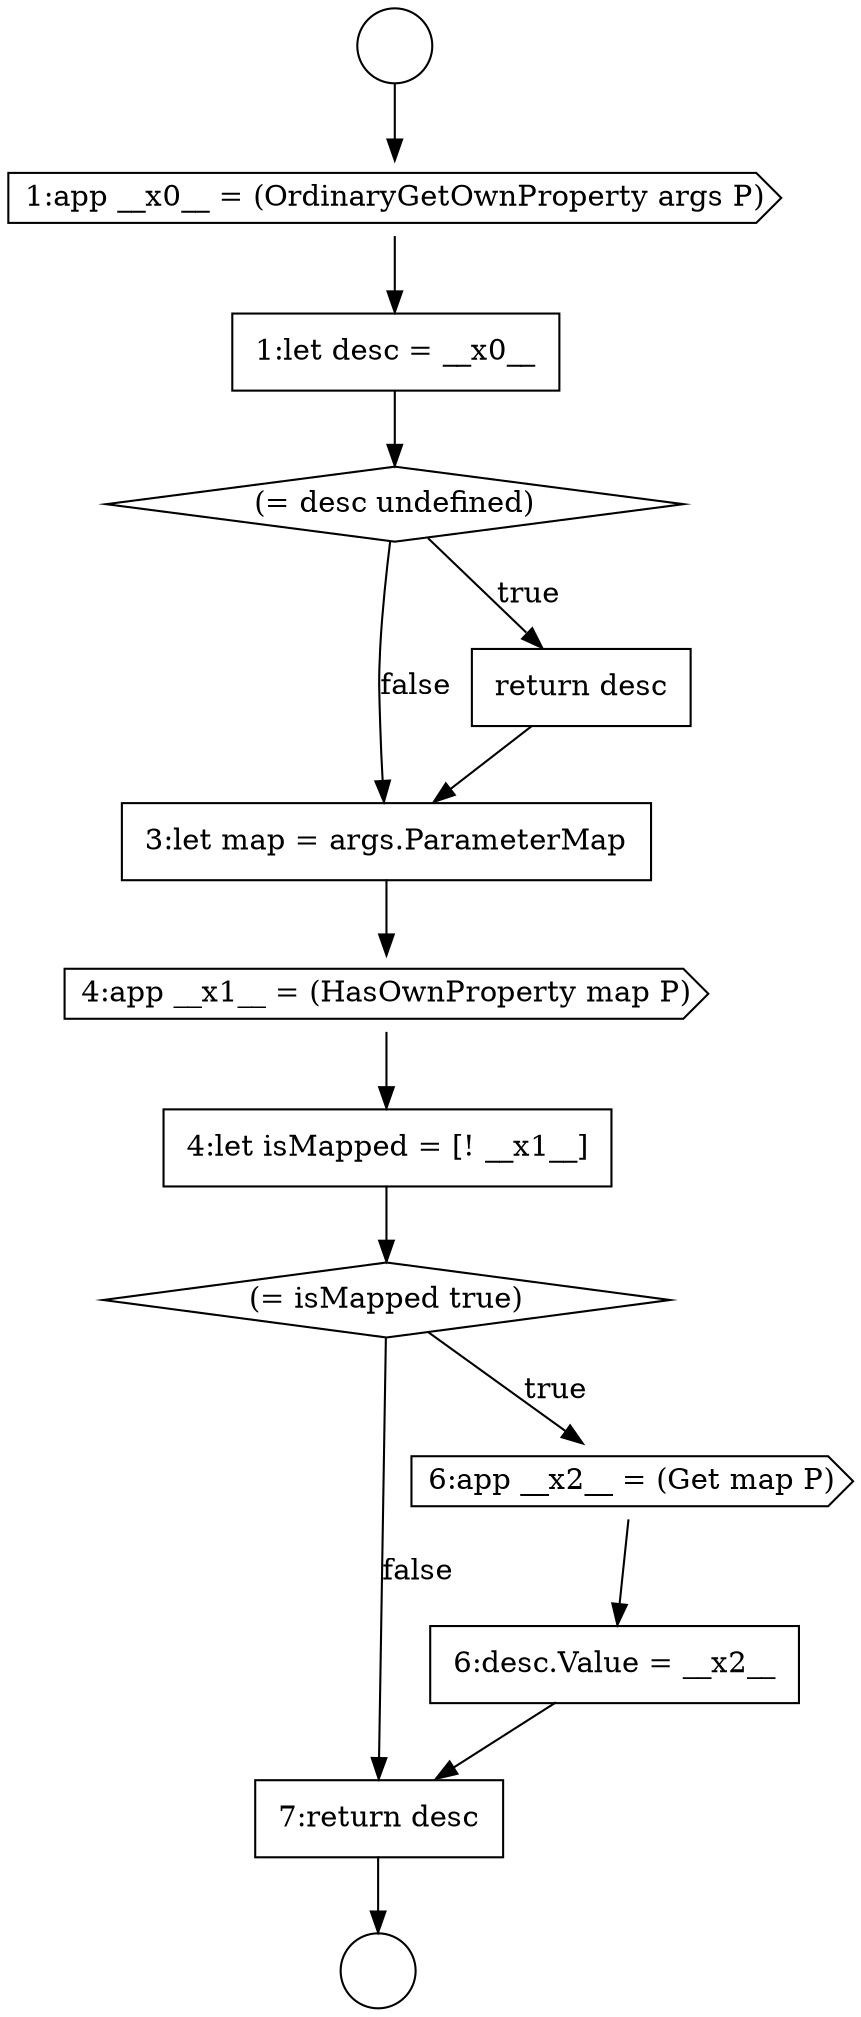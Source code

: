 digraph {
  node2295 [shape=none, margin=0, label=<<font color="black">
    <table border="0" cellborder="1" cellspacing="0" cellpadding="10">
      <tr><td align="left">7:return desc</td></tr>
    </table>
  </font>> color="black" fillcolor="white" style=filled]
  node2291 [shape=none, margin=0, label=<<font color="black">
    <table border="0" cellborder="1" cellspacing="0" cellpadding="10">
      <tr><td align="left">4:let isMapped = [! __x1__]</td></tr>
    </table>
  </font>> color="black" fillcolor="white" style=filled]
  node2286 [shape=none, margin=0, label=<<font color="black">
    <table border="0" cellborder="1" cellspacing="0" cellpadding="10">
      <tr><td align="left">1:let desc = __x0__</td></tr>
    </table>
  </font>> color="black" fillcolor="white" style=filled]
  node2285 [shape=cds, label=<<font color="black">1:app __x0__ = (OrdinaryGetOwnProperty args P)</font>> color="black" fillcolor="white" style=filled]
  node2292 [shape=diamond, label=<<font color="black">(= isMapped true)</font>> color="black" fillcolor="white" style=filled]
  node2293 [shape=cds, label=<<font color="black">6:app __x2__ = (Get map P)</font>> color="black" fillcolor="white" style=filled]
  node2284 [shape=circle label=" " color="black" fillcolor="white" style=filled]
  node2289 [shape=none, margin=0, label=<<font color="black">
    <table border="0" cellborder="1" cellspacing="0" cellpadding="10">
      <tr><td align="left">3:let map = args.ParameterMap</td></tr>
    </table>
  </font>> color="black" fillcolor="white" style=filled]
  node2288 [shape=none, margin=0, label=<<font color="black">
    <table border="0" cellborder="1" cellspacing="0" cellpadding="10">
      <tr><td align="left">return desc</td></tr>
    </table>
  </font>> color="black" fillcolor="white" style=filled]
  node2294 [shape=none, margin=0, label=<<font color="black">
    <table border="0" cellborder="1" cellspacing="0" cellpadding="10">
      <tr><td align="left">6:desc.Value = __x2__</td></tr>
    </table>
  </font>> color="black" fillcolor="white" style=filled]
  node2287 [shape=diamond, label=<<font color="black">(= desc undefined)</font>> color="black" fillcolor="white" style=filled]
  node2283 [shape=circle label=" " color="black" fillcolor="white" style=filled]
  node2290 [shape=cds, label=<<font color="black">4:app __x1__ = (HasOwnProperty map P)</font>> color="black" fillcolor="white" style=filled]
  node2294 -> node2295 [ color="black"]
  node2290 -> node2291 [ color="black"]
  node2286 -> node2287 [ color="black"]
  node2292 -> node2293 [label=<<font color="black">true</font>> color="black"]
  node2292 -> node2295 [label=<<font color="black">false</font>> color="black"]
  node2288 -> node2289 [ color="black"]
  node2293 -> node2294 [ color="black"]
  node2283 -> node2285 [ color="black"]
  node2285 -> node2286 [ color="black"]
  node2295 -> node2284 [ color="black"]
  node2287 -> node2288 [label=<<font color="black">true</font>> color="black"]
  node2287 -> node2289 [label=<<font color="black">false</font>> color="black"]
  node2289 -> node2290 [ color="black"]
  node2291 -> node2292 [ color="black"]
}
